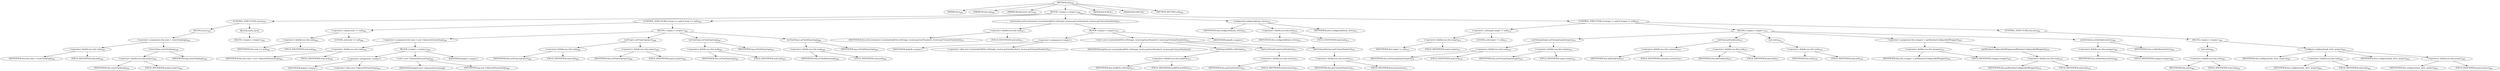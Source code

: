 digraph "init" {  
"1438" [label = <(METHOD,init)<SUB>456</SUB>> ]
"80" [label = <(PARAM,this)<SUB>456</SUB>> ]
"1439" [label = <(PARAM,String tag)<SUB>456</SUB>> ]
"1440" [label = <(PARAM,AttributeList attrs)<SUB>456</SUB>> ]
"1441" [label = <(BLOCK,&lt;empty&gt;,&lt;empty&gt;)<SUB>456</SUB>> ]
"1442" [label = <(CONTROL_STRUCTURE,try,try)<SUB>457</SUB>> ]
"1443" [label = <(BLOCK,try,try)<SUB>457</SUB>> ]
"1444" [label = <(&lt;operator&gt;.assignment,this.task = createTask(tag))<SUB>458</SUB>> ]
"1445" [label = <(&lt;operator&gt;.fieldAccess,this.task)<SUB>458</SUB>> ]
"1446" [label = <(IDENTIFIER,this,this.task = createTask(tag))<SUB>458</SUB>> ]
"1447" [label = <(FIELD_IDENTIFIER,task,task)<SUB>458</SUB>> ]
"1448" [label = <(createTask,createTask(tag))<SUB>458</SUB>> ]
"1449" [label = <(&lt;operator&gt;.fieldAccess,this.project)<SUB>458</SUB>> ]
"1450" [label = <(IDENTIFIER,this,createTask(tag))<SUB>458</SUB>> ]
"1451" [label = <(FIELD_IDENTIFIER,project,project)<SUB>458</SUB>> ]
"1452" [label = <(IDENTIFIER,tag,createTask(tag))<SUB>458</SUB>> ]
"1453" [label = <(BLOCK,catch,catch)> ]
"1454" [label = <(BLOCK,&lt;empty&gt;,&lt;empty&gt;)<SUB>459</SUB>> ]
"1455" [label = <(CONTROL_STRUCTURE,if (task == null),if (task == null))<SUB>464</SUB>> ]
"1456" [label = <(&lt;operator&gt;.equals,task == null)<SUB>464</SUB>> ]
"1457" [label = <(&lt;operator&gt;.fieldAccess,this.task)<SUB>464</SUB>> ]
"1458" [label = <(IDENTIFIER,this,task == null)<SUB>464</SUB>> ]
"1459" [label = <(FIELD_IDENTIFIER,task,task)<SUB>464</SUB>> ]
"1460" [label = <(LITERAL,null,task == null)<SUB>464</SUB>> ]
"1461" [label = <(BLOCK,&lt;empty&gt;,&lt;empty&gt;)<SUB>464</SUB>> ]
"1462" [label = <(&lt;operator&gt;.assignment,this.task = new UnknownElement(tag))<SUB>465</SUB>> ]
"1463" [label = <(&lt;operator&gt;.fieldAccess,this.task)<SUB>465</SUB>> ]
"1464" [label = <(IDENTIFIER,this,this.task = new UnknownElement(tag))<SUB>465</SUB>> ]
"1465" [label = <(FIELD_IDENTIFIER,task,task)<SUB>465</SUB>> ]
"1466" [label = <(BLOCK,&lt;empty&gt;,&lt;empty&gt;)<SUB>465</SUB>> ]
"1467" [label = <(&lt;operator&gt;.assignment,&lt;empty&gt;)> ]
"1468" [label = <(IDENTIFIER,$obj35,&lt;empty&gt;)> ]
"1469" [label = <(&lt;operator&gt;.alloc,new UnknownElement(tag))<SUB>465</SUB>> ]
"1470" [label = <(&lt;init&gt;,new UnknownElement(tag))<SUB>465</SUB>> ]
"1471" [label = <(IDENTIFIER,$obj35,new UnknownElement(tag))> ]
"1472" [label = <(IDENTIFIER,tag,new UnknownElement(tag))<SUB>465</SUB>> ]
"1473" [label = <(IDENTIFIER,$obj35,&lt;empty&gt;)> ]
"1474" [label = <(setProject,setProject(project))<SUB>466</SUB>> ]
"1475" [label = <(&lt;operator&gt;.fieldAccess,this.task)<SUB>466</SUB>> ]
"1476" [label = <(IDENTIFIER,this,setProject(project))<SUB>466</SUB>> ]
"1477" [label = <(FIELD_IDENTIFIER,task,task)<SUB>466</SUB>> ]
"1478" [label = <(&lt;operator&gt;.fieldAccess,this.project)<SUB>466</SUB>> ]
"1479" [label = <(IDENTIFIER,this,setProject(project))<SUB>466</SUB>> ]
"1480" [label = <(FIELD_IDENTIFIER,project,project)<SUB>466</SUB>> ]
"1481" [label = <(setTaskType,setTaskType(tag))<SUB>467</SUB>> ]
"1482" [label = <(&lt;operator&gt;.fieldAccess,this.task)<SUB>467</SUB>> ]
"1483" [label = <(IDENTIFIER,this,setTaskType(tag))<SUB>467</SUB>> ]
"1484" [label = <(FIELD_IDENTIFIER,task,task)<SUB>467</SUB>> ]
"1485" [label = <(IDENTIFIER,tag,setTaskType(tag))<SUB>467</SUB>> ]
"1486" [label = <(setTaskName,setTaskName(tag))<SUB>468</SUB>> ]
"1487" [label = <(&lt;operator&gt;.fieldAccess,this.task)<SUB>468</SUB>> ]
"1488" [label = <(IDENTIFIER,this,setTaskName(tag))<SUB>468</SUB>> ]
"1489" [label = <(FIELD_IDENTIFIER,task,task)<SUB>468</SUB>> ]
"1490" [label = <(IDENTIFIER,tag,setTaskName(tag))<SUB>468</SUB>> ]
"1491" [label = <(setLocation,setLocation(new Location(buildFile.toString(), locator.getLineNumber(), locator.getColumnNumber())))<SUB>471</SUB>> ]
"1492" [label = <(&lt;operator&gt;.fieldAccess,this.task)<SUB>471</SUB>> ]
"1493" [label = <(IDENTIFIER,this,setLocation(new Location(buildFile.toString(), locator.getLineNumber(), locator.getColumnNumber())))<SUB>471</SUB>> ]
"1494" [label = <(FIELD_IDENTIFIER,task,task)<SUB>471</SUB>> ]
"1495" [label = <(BLOCK,&lt;empty&gt;,&lt;empty&gt;)<SUB>471</SUB>> ]
"1496" [label = <(&lt;operator&gt;.assignment,&lt;empty&gt;)> ]
"1497" [label = <(IDENTIFIER,$obj36,&lt;empty&gt;)> ]
"1498" [label = <(&lt;operator&gt;.alloc,new Location(buildFile.toString(), locator.getLineNumber(), locator.getColumnNumber()))<SUB>471</SUB>> ]
"1499" [label = <(&lt;init&gt;,new Location(buildFile.toString(), locator.getLineNumber(), locator.getColumnNumber()))<SUB>471</SUB>> ]
"1500" [label = <(IDENTIFIER,$obj36,new Location(buildFile.toString(), locator.getLineNumber(), locator.getColumnNumber()))> ]
"1501" [label = <(toString,buildFile.toString())<SUB>471</SUB>> ]
"1502" [label = <(&lt;operator&gt;.fieldAccess,this.buildFile)<SUB>471</SUB>> ]
"1503" [label = <(IDENTIFIER,this,buildFile.toString())<SUB>471</SUB>> ]
"1504" [label = <(FIELD_IDENTIFIER,buildFile,buildFile)<SUB>471</SUB>> ]
"1505" [label = <(getLineNumber,getLineNumber())<SUB>471</SUB>> ]
"1506" [label = <(&lt;operator&gt;.fieldAccess,this.locator)<SUB>471</SUB>> ]
"1507" [label = <(IDENTIFIER,this,getLineNumber())<SUB>471</SUB>> ]
"1508" [label = <(FIELD_IDENTIFIER,locator,locator)<SUB>471</SUB>> ]
"1509" [label = <(getColumnNumber,getColumnNumber())<SUB>471</SUB>> ]
"1510" [label = <(&lt;operator&gt;.fieldAccess,this.locator)<SUB>471</SUB>> ]
"1511" [label = <(IDENTIFIER,this,getColumnNumber())<SUB>471</SUB>> ]
"1512" [label = <(FIELD_IDENTIFIER,locator,locator)<SUB>471</SUB>> ]
"1513" [label = <(IDENTIFIER,$obj36,&lt;empty&gt;)> ]
"1514" [label = <(configureId,configureId(task, attrs))<SUB>472</SUB>> ]
"79" [label = <(IDENTIFIER,this,configureId(task, attrs))<SUB>472</SUB>> ]
"1515" [label = <(&lt;operator&gt;.fieldAccess,this.task)<SUB>472</SUB>> ]
"1516" [label = <(IDENTIFIER,this,configureId(task, attrs))<SUB>472</SUB>> ]
"1517" [label = <(FIELD_IDENTIFIER,task,task)<SUB>472</SUB>> ]
"1518" [label = <(IDENTIFIER,attrs,configureId(task, attrs))<SUB>472</SUB>> ]
"1519" [label = <(CONTROL_STRUCTURE,if (target != null),if (target != null))<SUB>475</SUB>> ]
"1520" [label = <(&lt;operator&gt;.notEquals,target != null)<SUB>475</SUB>> ]
"1521" [label = <(&lt;operator&gt;.fieldAccess,this.target)<SUB>475</SUB>> ]
"1522" [label = <(IDENTIFIER,this,target != null)<SUB>475</SUB>> ]
"1523" [label = <(FIELD_IDENTIFIER,target,target)<SUB>475</SUB>> ]
"1524" [label = <(LITERAL,null,target != null)<SUB>475</SUB>> ]
"1525" [label = <(BLOCK,&lt;empty&gt;,&lt;empty&gt;)<SUB>475</SUB>> ]
"1526" [label = <(setOwningTarget,setOwningTarget(target))<SUB>476</SUB>> ]
"1527" [label = <(&lt;operator&gt;.fieldAccess,this.task)<SUB>476</SUB>> ]
"1528" [label = <(IDENTIFIER,this,setOwningTarget(target))<SUB>476</SUB>> ]
"1529" [label = <(FIELD_IDENTIFIER,task,task)<SUB>476</SUB>> ]
"1530" [label = <(&lt;operator&gt;.fieldAccess,this.target)<SUB>476</SUB>> ]
"1531" [label = <(IDENTIFIER,this,setOwningTarget(target))<SUB>476</SUB>> ]
"1532" [label = <(FIELD_IDENTIFIER,target,target)<SUB>476</SUB>> ]
"1533" [label = <(addTask,addTask(task))<SUB>477</SUB>> ]
"1534" [label = <(&lt;operator&gt;.fieldAccess,this.container)<SUB>477</SUB>> ]
"1535" [label = <(IDENTIFIER,this,addTask(task))<SUB>477</SUB>> ]
"1536" [label = <(FIELD_IDENTIFIER,container,container)<SUB>477</SUB>> ]
"1537" [label = <(&lt;operator&gt;.fieldAccess,this.task)<SUB>477</SUB>> ]
"1538" [label = <(IDENTIFIER,this,addTask(task))<SUB>477</SUB>> ]
"1539" [label = <(FIELD_IDENTIFIER,task,task)<SUB>477</SUB>> ]
"1540" [label = <(init,init())<SUB>478</SUB>> ]
"1541" [label = <(&lt;operator&gt;.fieldAccess,this.task)<SUB>478</SUB>> ]
"1542" [label = <(IDENTIFIER,this,init())<SUB>478</SUB>> ]
"1543" [label = <(FIELD_IDENTIFIER,task,task)<SUB>478</SUB>> ]
"1544" [label = <(&lt;operator&gt;.assignment,this.wrapper = getRuntimeConfigurableWrapper())<SUB>479</SUB>> ]
"1545" [label = <(&lt;operator&gt;.fieldAccess,this.wrapper)<SUB>479</SUB>> ]
"1546" [label = <(IDENTIFIER,this,this.wrapper = getRuntimeConfigurableWrapper())<SUB>479</SUB>> ]
"1547" [label = <(FIELD_IDENTIFIER,wrapper,wrapper)<SUB>479</SUB>> ]
"1548" [label = <(getRuntimeConfigurableWrapper,getRuntimeConfigurableWrapper())<SUB>479</SUB>> ]
"1549" [label = <(&lt;operator&gt;.fieldAccess,this.task)<SUB>479</SUB>> ]
"1550" [label = <(IDENTIFIER,this,getRuntimeConfigurableWrapper())<SUB>479</SUB>> ]
"1551" [label = <(FIELD_IDENTIFIER,task,task)<SUB>479</SUB>> ]
"1552" [label = <(setAttributes,setAttributes(attrs))<SUB>480</SUB>> ]
"1553" [label = <(&lt;operator&gt;.fieldAccess,this.wrapper)<SUB>480</SUB>> ]
"1554" [label = <(IDENTIFIER,this,setAttributes(attrs))<SUB>480</SUB>> ]
"1555" [label = <(FIELD_IDENTIFIER,wrapper,wrapper)<SUB>480</SUB>> ]
"1556" [label = <(IDENTIFIER,attrs,setAttributes(attrs))<SUB>480</SUB>> ]
"1557" [label = <(CONTROL_STRUCTURE,else,else)<SUB>481</SUB>> ]
"1558" [label = <(BLOCK,&lt;empty&gt;,&lt;empty&gt;)<SUB>481</SUB>> ]
"1559" [label = <(init,init())<SUB>482</SUB>> ]
"1560" [label = <(&lt;operator&gt;.fieldAccess,this.task)<SUB>482</SUB>> ]
"1561" [label = <(IDENTIFIER,this,init())<SUB>482</SUB>> ]
"1562" [label = <(FIELD_IDENTIFIER,task,task)<SUB>482</SUB>> ]
"1563" [label = <(configure,configure(task, attrs, project))<SUB>483</SUB>> ]
"81" [label = <(IDENTIFIER,this,configure(task, attrs, project))<SUB>483</SUB>> ]
"1564" [label = <(&lt;operator&gt;.fieldAccess,this.task)<SUB>483</SUB>> ]
"1565" [label = <(IDENTIFIER,this,configure(task, attrs, project))<SUB>483</SUB>> ]
"1566" [label = <(FIELD_IDENTIFIER,task,task)<SUB>483</SUB>> ]
"1567" [label = <(IDENTIFIER,attrs,configure(task, attrs, project))<SUB>483</SUB>> ]
"1568" [label = <(&lt;operator&gt;.fieldAccess,this.project)<SUB>483</SUB>> ]
"1569" [label = <(IDENTIFIER,this,configure(task, attrs, project))<SUB>483</SUB>> ]
"1570" [label = <(FIELD_IDENTIFIER,project,project)<SUB>483</SUB>> ]
"1571" [label = <(MODIFIER,PUBLIC)> ]
"1572" [label = <(MODIFIER,VIRTUAL)> ]
"1573" [label = <(METHOD_RETURN,void)<SUB>456</SUB>> ]
  "1438" -> "80" 
  "1438" -> "1439" 
  "1438" -> "1440" 
  "1438" -> "1441" 
  "1438" -> "1571" 
  "1438" -> "1572" 
  "1438" -> "1573" 
  "1441" -> "1442" 
  "1441" -> "1455" 
  "1441" -> "1491" 
  "1441" -> "1514" 
  "1441" -> "1519" 
  "1442" -> "1443" 
  "1442" -> "1453" 
  "1443" -> "1444" 
  "1444" -> "1445" 
  "1444" -> "1448" 
  "1445" -> "1446" 
  "1445" -> "1447" 
  "1448" -> "1449" 
  "1448" -> "1452" 
  "1449" -> "1450" 
  "1449" -> "1451" 
  "1453" -> "1454" 
  "1455" -> "1456" 
  "1455" -> "1461" 
  "1456" -> "1457" 
  "1456" -> "1460" 
  "1457" -> "1458" 
  "1457" -> "1459" 
  "1461" -> "1462" 
  "1461" -> "1474" 
  "1461" -> "1481" 
  "1461" -> "1486" 
  "1462" -> "1463" 
  "1462" -> "1466" 
  "1463" -> "1464" 
  "1463" -> "1465" 
  "1466" -> "1467" 
  "1466" -> "1470" 
  "1466" -> "1473" 
  "1467" -> "1468" 
  "1467" -> "1469" 
  "1470" -> "1471" 
  "1470" -> "1472" 
  "1474" -> "1475" 
  "1474" -> "1478" 
  "1475" -> "1476" 
  "1475" -> "1477" 
  "1478" -> "1479" 
  "1478" -> "1480" 
  "1481" -> "1482" 
  "1481" -> "1485" 
  "1482" -> "1483" 
  "1482" -> "1484" 
  "1486" -> "1487" 
  "1486" -> "1490" 
  "1487" -> "1488" 
  "1487" -> "1489" 
  "1491" -> "1492" 
  "1491" -> "1495" 
  "1492" -> "1493" 
  "1492" -> "1494" 
  "1495" -> "1496" 
  "1495" -> "1499" 
  "1495" -> "1513" 
  "1496" -> "1497" 
  "1496" -> "1498" 
  "1499" -> "1500" 
  "1499" -> "1501" 
  "1499" -> "1505" 
  "1499" -> "1509" 
  "1501" -> "1502" 
  "1502" -> "1503" 
  "1502" -> "1504" 
  "1505" -> "1506" 
  "1506" -> "1507" 
  "1506" -> "1508" 
  "1509" -> "1510" 
  "1510" -> "1511" 
  "1510" -> "1512" 
  "1514" -> "79" 
  "1514" -> "1515" 
  "1514" -> "1518" 
  "1515" -> "1516" 
  "1515" -> "1517" 
  "1519" -> "1520" 
  "1519" -> "1525" 
  "1519" -> "1557" 
  "1520" -> "1521" 
  "1520" -> "1524" 
  "1521" -> "1522" 
  "1521" -> "1523" 
  "1525" -> "1526" 
  "1525" -> "1533" 
  "1525" -> "1540" 
  "1525" -> "1544" 
  "1525" -> "1552" 
  "1526" -> "1527" 
  "1526" -> "1530" 
  "1527" -> "1528" 
  "1527" -> "1529" 
  "1530" -> "1531" 
  "1530" -> "1532" 
  "1533" -> "1534" 
  "1533" -> "1537" 
  "1534" -> "1535" 
  "1534" -> "1536" 
  "1537" -> "1538" 
  "1537" -> "1539" 
  "1540" -> "1541" 
  "1541" -> "1542" 
  "1541" -> "1543" 
  "1544" -> "1545" 
  "1544" -> "1548" 
  "1545" -> "1546" 
  "1545" -> "1547" 
  "1548" -> "1549" 
  "1549" -> "1550" 
  "1549" -> "1551" 
  "1552" -> "1553" 
  "1552" -> "1556" 
  "1553" -> "1554" 
  "1553" -> "1555" 
  "1557" -> "1558" 
  "1558" -> "1559" 
  "1558" -> "1563" 
  "1559" -> "1560" 
  "1560" -> "1561" 
  "1560" -> "1562" 
  "1563" -> "81" 
  "1563" -> "1564" 
  "1563" -> "1567" 
  "1563" -> "1568" 
  "1564" -> "1565" 
  "1564" -> "1566" 
  "1568" -> "1569" 
  "1568" -> "1570" 
}

